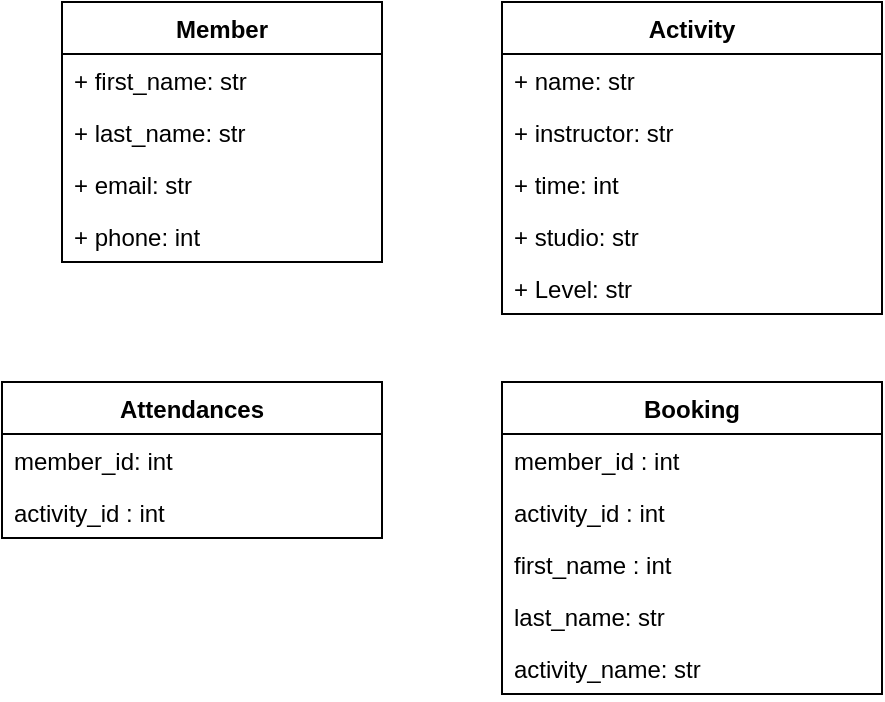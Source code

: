 <mxfile version="14.5.1" type="device"><diagram id="C3Rc5rD2HNjGskh3cpUw" name="Page-1"><mxGraphModel dx="1186" dy="672" grid="1" gridSize="10" guides="1" tooltips="1" connect="1" arrows="1" fold="1" page="1" pageScale="1" pageWidth="827" pageHeight="1169" math="0" shadow="0"><root><mxCell id="0"/><mxCell id="1" parent="0"/><mxCell id="wXxAq0tOlWkoBhi1IbNI-7" value="Member" style="swimlane;fontStyle=1;align=center;verticalAlign=top;childLayout=stackLayout;horizontal=1;startSize=26;horizontalStack=0;resizeParent=1;resizeParentMax=0;resizeLast=0;collapsible=1;marginBottom=0;" parent="1" vertex="1"><mxGeometry x="120" y="50" width="160" height="130" as="geometry"/></mxCell><mxCell id="wXxAq0tOlWkoBhi1IbNI-15" value="+ first_name: str" style="text;strokeColor=none;fillColor=none;align=left;verticalAlign=top;spacingLeft=4;spacingRight=4;overflow=hidden;rotatable=0;points=[[0,0.5],[1,0.5]];portConstraint=eastwest;" parent="wXxAq0tOlWkoBhi1IbNI-7" vertex="1"><mxGeometry y="26" width="160" height="26" as="geometry"/></mxCell><mxCell id="j-SOGrN7X-Ov-rLtxkdo-1" value="+ last_name: str" style="text;strokeColor=none;fillColor=none;align=left;verticalAlign=top;spacingLeft=4;spacingRight=4;overflow=hidden;rotatable=0;points=[[0,0.5],[1,0.5]];portConstraint=eastwest;" parent="wXxAq0tOlWkoBhi1IbNI-7" vertex="1"><mxGeometry y="52" width="160" height="26" as="geometry"/></mxCell><mxCell id="j-SOGrN7X-Ov-rLtxkdo-2" value="+ email: str" style="text;strokeColor=none;fillColor=none;align=left;verticalAlign=top;spacingLeft=4;spacingRight=4;overflow=hidden;rotatable=0;points=[[0,0.5],[1,0.5]];portConstraint=eastwest;" parent="wXxAq0tOlWkoBhi1IbNI-7" vertex="1"><mxGeometry y="78" width="160" height="26" as="geometry"/></mxCell><mxCell id="j-SOGrN7X-Ov-rLtxkdo-3" value="+ phone: int" style="text;strokeColor=none;fillColor=none;align=left;verticalAlign=top;spacingLeft=4;spacingRight=4;overflow=hidden;rotatable=0;points=[[0,0.5],[1,0.5]];portConstraint=eastwest;" parent="wXxAq0tOlWkoBhi1IbNI-7" vertex="1"><mxGeometry y="104" width="160" height="26" as="geometry"/></mxCell><mxCell id="wXxAq0tOlWkoBhi1IbNI-11" value="Activity" style="swimlane;fontStyle=1;align=center;verticalAlign=top;childLayout=stackLayout;horizontal=1;startSize=26;horizontalStack=0;resizeParent=1;resizeParentMax=0;resizeLast=0;collapsible=1;marginBottom=0;" parent="1" vertex="1"><mxGeometry x="340" y="50" width="190" height="156" as="geometry"/></mxCell><mxCell id="wXxAq0tOlWkoBhi1IbNI-12" value="+ name: str" style="text;strokeColor=none;fillColor=none;align=left;verticalAlign=top;spacingLeft=4;spacingRight=4;overflow=hidden;rotatable=0;points=[[0,0.5],[1,0.5]];portConstraint=eastwest;" parent="wXxAq0tOlWkoBhi1IbNI-11" vertex="1"><mxGeometry y="26" width="190" height="26" as="geometry"/></mxCell><mxCell id="j-SOGrN7X-Ov-rLtxkdo-4" value="+ instructor: str" style="text;strokeColor=none;fillColor=none;align=left;verticalAlign=top;spacingLeft=4;spacingRight=4;overflow=hidden;rotatable=0;points=[[0,0.5],[1,0.5]];portConstraint=eastwest;" parent="wXxAq0tOlWkoBhi1IbNI-11" vertex="1"><mxGeometry y="52" width="190" height="26" as="geometry"/></mxCell><mxCell id="wXxAq0tOlWkoBhi1IbNI-18" value="+ time: int" style="text;strokeColor=none;fillColor=none;align=left;verticalAlign=top;spacingLeft=4;spacingRight=4;overflow=hidden;rotatable=0;points=[[0,0.5],[1,0.5]];portConstraint=eastwest;" parent="wXxAq0tOlWkoBhi1IbNI-11" vertex="1"><mxGeometry y="78" width="190" height="26" as="geometry"/></mxCell><mxCell id="wXxAq0tOlWkoBhi1IbNI-17" value="+ studio: str" style="text;strokeColor=none;fillColor=none;align=left;verticalAlign=top;spacingLeft=4;spacingRight=4;overflow=hidden;rotatable=0;points=[[0,0.5],[1,0.5]];portConstraint=eastwest;" parent="wXxAq0tOlWkoBhi1IbNI-11" vertex="1"><mxGeometry y="104" width="190" height="26" as="geometry"/></mxCell><mxCell id="j-SOGrN7X-Ov-rLtxkdo-6" value="+ Level: str" style="text;strokeColor=none;fillColor=none;align=left;verticalAlign=top;spacingLeft=4;spacingRight=4;overflow=hidden;rotatable=0;points=[[0,0.5],[1,0.5]];portConstraint=eastwest;" parent="wXxAq0tOlWkoBhi1IbNI-11" vertex="1"><mxGeometry y="130" width="190" height="26" as="geometry"/></mxCell><mxCell id="Zk6iE6AG-ejDjv_1lUAF-1" value="Attendances" style="swimlane;fontStyle=1;align=center;verticalAlign=top;childLayout=stackLayout;horizontal=1;startSize=26;horizontalStack=0;resizeParent=1;resizeParentMax=0;resizeLast=0;collapsible=1;marginBottom=0;" parent="1" vertex="1"><mxGeometry x="90" y="240" width="190" height="78" as="geometry"/></mxCell><mxCell id="Zk6iE6AG-ejDjv_1lUAF-2" value="member_id: int" style="text;strokeColor=none;fillColor=none;align=left;verticalAlign=top;spacingLeft=4;spacingRight=4;overflow=hidden;rotatable=0;points=[[0,0.5],[1,0.5]];portConstraint=eastwest;" parent="Zk6iE6AG-ejDjv_1lUAF-1" vertex="1"><mxGeometry y="26" width="190" height="26" as="geometry"/></mxCell><mxCell id="Zk6iE6AG-ejDjv_1lUAF-3" value="activity_id : int" style="text;strokeColor=none;fillColor=none;align=left;verticalAlign=top;spacingLeft=4;spacingRight=4;overflow=hidden;rotatable=0;points=[[0,0.5],[1,0.5]];portConstraint=eastwest;" parent="Zk6iE6AG-ejDjv_1lUAF-1" vertex="1"><mxGeometry y="52" width="190" height="26" as="geometry"/></mxCell><mxCell id="Zk6iE6AG-ejDjv_1lUAF-8" value="Booking" style="swimlane;fontStyle=1;align=center;verticalAlign=top;childLayout=stackLayout;horizontal=1;startSize=26;horizontalStack=0;resizeParent=1;resizeParentMax=0;resizeLast=0;collapsible=1;marginBottom=0;" parent="1" vertex="1"><mxGeometry x="340" y="240" width="190" height="156" as="geometry"/></mxCell><mxCell id="Zk6iE6AG-ejDjv_1lUAF-9" value="member_id : int" style="text;strokeColor=none;fillColor=none;align=left;verticalAlign=top;spacingLeft=4;spacingRight=4;overflow=hidden;rotatable=0;points=[[0,0.5],[1,0.5]];portConstraint=eastwest;" parent="Zk6iE6AG-ejDjv_1lUAF-8" vertex="1"><mxGeometry y="26" width="190" height="26" as="geometry"/></mxCell><mxCell id="Zk6iE6AG-ejDjv_1lUAF-10" value="activity_id : int" style="text;strokeColor=none;fillColor=none;align=left;verticalAlign=top;spacingLeft=4;spacingRight=4;overflow=hidden;rotatable=0;points=[[0,0.5],[1,0.5]];portConstraint=eastwest;" parent="Zk6iE6AG-ejDjv_1lUAF-8" vertex="1"><mxGeometry y="52" width="190" height="26" as="geometry"/></mxCell><mxCell id="Zk6iE6AG-ejDjv_1lUAF-11" value="first_name : int" style="text;strokeColor=none;fillColor=none;align=left;verticalAlign=top;spacingLeft=4;spacingRight=4;overflow=hidden;rotatable=0;points=[[0,0.5],[1,0.5]];portConstraint=eastwest;" parent="Zk6iE6AG-ejDjv_1lUAF-8" vertex="1"><mxGeometry y="78" width="190" height="26" as="geometry"/></mxCell><mxCell id="Zk6iE6AG-ejDjv_1lUAF-12" value="last_name: str" style="text;strokeColor=none;fillColor=none;align=left;verticalAlign=top;spacingLeft=4;spacingRight=4;overflow=hidden;rotatable=0;points=[[0,0.5],[1,0.5]];portConstraint=eastwest;" parent="Zk6iE6AG-ejDjv_1lUAF-8" vertex="1"><mxGeometry y="104" width="190" height="26" as="geometry"/></mxCell><mxCell id="Zk6iE6AG-ejDjv_1lUAF-13" value="activity_name: str" style="text;strokeColor=none;fillColor=none;align=left;verticalAlign=top;spacingLeft=4;spacingRight=4;overflow=hidden;rotatable=0;points=[[0,0.5],[1,0.5]];portConstraint=eastwest;" parent="Zk6iE6AG-ejDjv_1lUAF-8" vertex="1"><mxGeometry y="130" width="190" height="26" as="geometry"/></mxCell></root></mxGraphModel></diagram></mxfile>